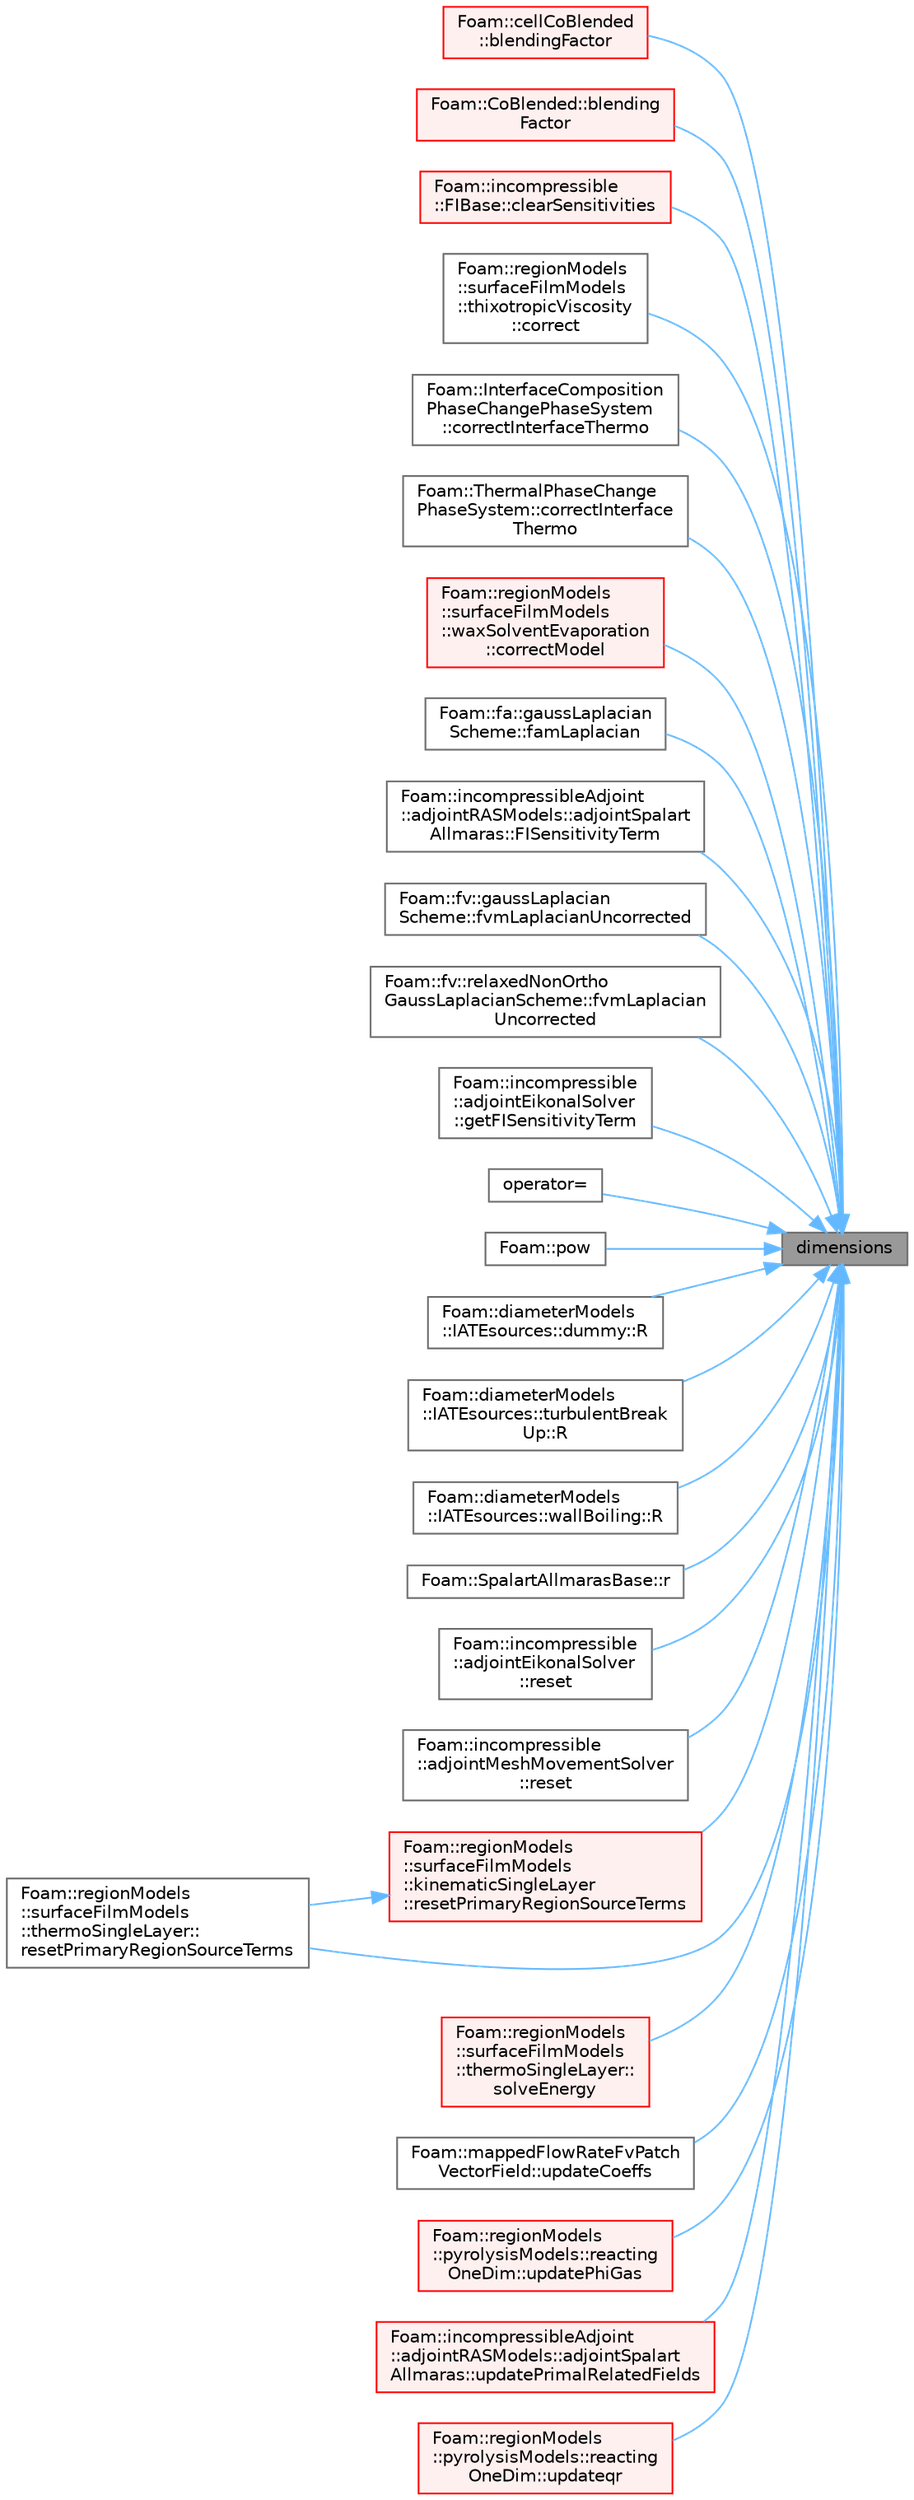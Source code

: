 digraph "dimensions"
{
 // LATEX_PDF_SIZE
  bgcolor="transparent";
  edge [fontname=Helvetica,fontsize=10,labelfontname=Helvetica,labelfontsize=10];
  node [fontname=Helvetica,fontsize=10,shape=box,height=0.2,width=0.4];
  rankdir="RL";
  Node1 [id="Node000001",label="dimensions",height=0.2,width=0.4,color="gray40", fillcolor="grey60", style="filled", fontcolor="black",tooltip=" "];
  Node1 -> Node2 [id="edge1_Node000001_Node000002",dir="back",color="steelblue1",style="solid",tooltip=" "];
  Node2 [id="Node000002",label="Foam::cellCoBlended\l::blendingFactor",height=0.2,width=0.4,color="red", fillcolor="#FFF0F0", style="filled",URL="$classFoam_1_1cellCoBlended.html#ae927af6b3fadd79fc8c5543245d76242",tooltip=" "];
  Node1 -> Node6 [id="edge2_Node000001_Node000006",dir="back",color="steelblue1",style="solid",tooltip=" "];
  Node6 [id="Node000006",label="Foam::CoBlended::blending\lFactor",height=0.2,width=0.4,color="red", fillcolor="#FFF0F0", style="filled",URL="$classFoam_1_1CoBlended.html#ae927af6b3fadd79fc8c5543245d76242",tooltip=" "];
  Node1 -> Node10 [id="edge3_Node000001_Node000010",dir="back",color="steelblue1",style="solid",tooltip=" "];
  Node10 [id="Node000010",label="Foam::incompressible\l::FIBase::clearSensitivities",height=0.2,width=0.4,color="red", fillcolor="#FFF0F0", style="filled",URL="$classFoam_1_1incompressible_1_1FIBase.html#a0b3c4236c3c083bec19fde4d3eec3fb3",tooltip=" "];
  Node1 -> Node13 [id="edge4_Node000001_Node000013",dir="back",color="steelblue1",style="solid",tooltip=" "];
  Node13 [id="Node000013",label="Foam::regionModels\l::surfaceFilmModels\l::thixotropicViscosity\l::correct",height=0.2,width=0.4,color="grey40", fillcolor="white", style="filled",URL="$classFoam_1_1regionModels_1_1surfaceFilmModels_1_1thixotropicViscosity.html#a2e639533765b4cde1bd3d0f0c528aa6c",tooltip=" "];
  Node1 -> Node14 [id="edge5_Node000001_Node000014",dir="back",color="steelblue1",style="solid",tooltip=" "];
  Node14 [id="Node000014",label="Foam::InterfaceComposition\lPhaseChangePhaseSystem\l::correctInterfaceThermo",height=0.2,width=0.4,color="grey40", fillcolor="white", style="filled",URL="$classFoam_1_1InterfaceCompositionPhaseChangePhaseSystem.html#a49acbe6bbfb8665ce4c3fdc7e52d385b",tooltip=" "];
  Node1 -> Node15 [id="edge6_Node000001_Node000015",dir="back",color="steelblue1",style="solid",tooltip=" "];
  Node15 [id="Node000015",label="Foam::ThermalPhaseChange\lPhaseSystem::correctInterface\lThermo",height=0.2,width=0.4,color="grey40", fillcolor="white", style="filled",URL="$classFoam_1_1ThermalPhaseChangePhaseSystem.html#a49acbe6bbfb8665ce4c3fdc7e52d385b",tooltip=" "];
  Node1 -> Node16 [id="edge7_Node000001_Node000016",dir="back",color="steelblue1",style="solid",tooltip=" "];
  Node16 [id="Node000016",label="Foam::regionModels\l::surfaceFilmModels\l::waxSolventEvaporation\l::correctModel",height=0.2,width=0.4,color="red", fillcolor="#FFF0F0", style="filled",URL="$classFoam_1_1regionModels_1_1surfaceFilmModels_1_1waxSolventEvaporation.html#ad70252c595d48bdc083892ea080a8885",tooltip=" "];
  Node1 -> Node18 [id="edge8_Node000001_Node000018",dir="back",color="steelblue1",style="solid",tooltip=" "];
  Node18 [id="Node000018",label="Foam::fa::gaussLaplacian\lScheme::famLaplacian",height=0.2,width=0.4,color="grey40", fillcolor="white", style="filled",URL="$classFoam_1_1fa_1_1gaussLaplacianScheme.html#aa510c1ff0c3aaed2f0d1c9eb1c22efa0",tooltip=" "];
  Node1 -> Node19 [id="edge9_Node000001_Node000019",dir="back",color="steelblue1",style="solid",tooltip=" "];
  Node19 [id="Node000019",label="Foam::incompressibleAdjoint\l::adjointRASModels::adjointSpalart\lAllmaras::FISensitivityTerm",height=0.2,width=0.4,color="grey40", fillcolor="white", style="filled",URL="$classFoam_1_1incompressibleAdjoint_1_1adjointRASModels_1_1adjointSpalartAllmaras.html#a0bab0b8eba8a6c1d833a0d962ae7cd8a",tooltip=" "];
  Node1 -> Node20 [id="edge10_Node000001_Node000020",dir="back",color="steelblue1",style="solid",tooltip=" "];
  Node20 [id="Node000020",label="Foam::fv::gaussLaplacian\lScheme::fvmLaplacianUncorrected",height=0.2,width=0.4,color="grey40", fillcolor="white", style="filled",URL="$classFoam_1_1fv_1_1gaussLaplacianScheme.html#ae2bfcc390fd0fe8c037f248421cbb5ec",tooltip=" "];
  Node1 -> Node21 [id="edge11_Node000001_Node000021",dir="back",color="steelblue1",style="solid",tooltip=" "];
  Node21 [id="Node000021",label="Foam::fv::relaxedNonOrtho\lGaussLaplacianScheme::fvmLaplacian\lUncorrected",height=0.2,width=0.4,color="grey40", fillcolor="white", style="filled",URL="$classFoam_1_1fv_1_1relaxedNonOrthoGaussLaplacianScheme.html#ae2bfcc390fd0fe8c037f248421cbb5ec",tooltip=" "];
  Node1 -> Node22 [id="edge12_Node000001_Node000022",dir="back",color="steelblue1",style="solid",tooltip=" "];
  Node22 [id="Node000022",label="Foam::incompressible\l::adjointEikonalSolver\l::getFISensitivityTerm",height=0.2,width=0.4,color="grey40", fillcolor="white", style="filled",URL="$classFoam_1_1incompressible_1_1adjointEikonalSolver.html#a9bdcf730e719b5df1ae7a9f3f79f57cd",tooltip=" "];
  Node1 -> Node23 [id="edge13_Node000001_Node000023",dir="back",color="steelblue1",style="solid",tooltip=" "];
  Node23 [id="Node000023",label="operator=",height=0.2,width=0.4,color="grey40", fillcolor="white", style="filled",URL="$classFoam_1_1DimensionedField.html#a1f123c6c16d55cd494e8e0a2e55148ff",tooltip=" "];
  Node1 -> Node24 [id="edge14_Node000001_Node000024",dir="back",color="steelblue1",style="solid",tooltip=" "];
  Node24 [id="Node000024",label="Foam::pow",height=0.2,width=0.4,color="grey40", fillcolor="white", style="filled",URL="$namespaceFoam.html#ae55f3640d577632f22ccc5d0c9bcc5b8",tooltip=" "];
  Node1 -> Node25 [id="edge15_Node000001_Node000025",dir="back",color="steelblue1",style="solid",tooltip=" "];
  Node25 [id="Node000025",label="Foam::diameterModels\l::IATEsources::dummy::R",height=0.2,width=0.4,color="grey40", fillcolor="white", style="filled",URL="$classFoam_1_1diameterModels_1_1IATEsources_1_1dummy.html#ae775dea4b3261d3719ead5a907bba9cf",tooltip=" "];
  Node1 -> Node26 [id="edge16_Node000001_Node000026",dir="back",color="steelblue1",style="solid",tooltip=" "];
  Node26 [id="Node000026",label="Foam::diameterModels\l::IATEsources::turbulentBreak\lUp::R",height=0.2,width=0.4,color="grey40", fillcolor="white", style="filled",URL="$classFoam_1_1diameterModels_1_1IATEsources_1_1turbulentBreakUp.html#ae775dea4b3261d3719ead5a907bba9cf",tooltip=" "];
  Node1 -> Node27 [id="edge17_Node000001_Node000027",dir="back",color="steelblue1",style="solid",tooltip=" "];
  Node27 [id="Node000027",label="Foam::diameterModels\l::IATEsources::wallBoiling::R",height=0.2,width=0.4,color="grey40", fillcolor="white", style="filled",URL="$classFoam_1_1diameterModels_1_1IATEsources_1_1wallBoiling.html#ae775dea4b3261d3719ead5a907bba9cf",tooltip=" "];
  Node1 -> Node28 [id="edge18_Node000001_Node000028",dir="back",color="steelblue1",style="solid",tooltip=" "];
  Node28 [id="Node000028",label="Foam::SpalartAllmarasBase::r",height=0.2,width=0.4,color="grey40", fillcolor="white", style="filled",URL="$classFoam_1_1SpalartAllmarasBase.html#ab3ccaa7395b2916c6899f26de7b168f4",tooltip=" "];
  Node1 -> Node29 [id="edge19_Node000001_Node000029",dir="back",color="steelblue1",style="solid",tooltip=" "];
  Node29 [id="Node000029",label="Foam::incompressible\l::adjointEikonalSolver\l::reset",height=0.2,width=0.4,color="grey40", fillcolor="white", style="filled",URL="$classFoam_1_1incompressible_1_1adjointEikonalSolver.html#ad20897c5c8bd47f5d4005989bead0e55",tooltip=" "];
  Node1 -> Node30 [id="edge20_Node000001_Node000030",dir="back",color="steelblue1",style="solid",tooltip=" "];
  Node30 [id="Node000030",label="Foam::incompressible\l::adjointMeshMovementSolver\l::reset",height=0.2,width=0.4,color="grey40", fillcolor="white", style="filled",URL="$classFoam_1_1incompressible_1_1adjointMeshMovementSolver.html#ad20897c5c8bd47f5d4005989bead0e55",tooltip=" "];
  Node1 -> Node31 [id="edge21_Node000001_Node000031",dir="back",color="steelblue1",style="solid",tooltip=" "];
  Node31 [id="Node000031",label="Foam::regionModels\l::surfaceFilmModels\l::kinematicSingleLayer\l::resetPrimaryRegionSourceTerms",height=0.2,width=0.4,color="red", fillcolor="#FFF0F0", style="filled",URL="$classFoam_1_1regionModels_1_1surfaceFilmModels_1_1kinematicSingleLayer.html#a87c56fa3d2e083a739f03851617c8bf1",tooltip=" "];
  Node31 -> Node33 [id="edge22_Node000031_Node000033",dir="back",color="steelblue1",style="solid",tooltip=" "];
  Node33 [id="Node000033",label="Foam::regionModels\l::surfaceFilmModels\l::thermoSingleLayer::\lresetPrimaryRegionSourceTerms",height=0.2,width=0.4,color="grey40", fillcolor="white", style="filled",URL="$classFoam_1_1regionModels_1_1surfaceFilmModels_1_1thermoSingleLayer.html#a87c56fa3d2e083a739f03851617c8bf1",tooltip=" "];
  Node1 -> Node33 [id="edge23_Node000001_Node000033",dir="back",color="steelblue1",style="solid",tooltip=" "];
  Node1 -> Node34 [id="edge24_Node000001_Node000034",dir="back",color="steelblue1",style="solid",tooltip=" "];
  Node34 [id="Node000034",label="Foam::regionModels\l::surfaceFilmModels\l::thermoSingleLayer::\lsolveEnergy",height=0.2,width=0.4,color="red", fillcolor="#FFF0F0", style="filled",URL="$classFoam_1_1regionModels_1_1surfaceFilmModels_1_1thermoSingleLayer.html#a533e6e7fb2c00cd976a89d545355000c",tooltip=" "];
  Node1 -> Node36 [id="edge25_Node000001_Node000036",dir="back",color="steelblue1",style="solid",tooltip=" "];
  Node36 [id="Node000036",label="Foam::mappedFlowRateFvPatch\lVectorField::updateCoeffs",height=0.2,width=0.4,color="grey40", fillcolor="white", style="filled",URL="$classFoam_1_1mappedFlowRateFvPatchVectorField.html#a7e24eafac629d3733181cd942d4c902f",tooltip=" "];
  Node1 -> Node37 [id="edge26_Node000001_Node000037",dir="back",color="steelblue1",style="solid",tooltip=" "];
  Node37 [id="Node000037",label="Foam::regionModels\l::pyrolysisModels::reacting\lOneDim::updatePhiGas",height=0.2,width=0.4,color="red", fillcolor="#FFF0F0", style="filled",URL="$classFoam_1_1regionModels_1_1pyrolysisModels_1_1reactingOneDim.html#a7929b3edb2e13e93a3e98e85bfd45b43",tooltip=" "];
  Node1 -> Node40 [id="edge27_Node000001_Node000040",dir="back",color="steelblue1",style="solid",tooltip=" "];
  Node40 [id="Node000040",label="Foam::incompressibleAdjoint\l::adjointRASModels::adjointSpalart\lAllmaras::updatePrimalRelatedFields",height=0.2,width=0.4,color="red", fillcolor="#FFF0F0", style="filled",URL="$classFoam_1_1incompressibleAdjoint_1_1adjointRASModels_1_1adjointSpalartAllmaras.html#a4dcce4d3976f413371589fd8db0923ea",tooltip=" "];
  Node1 -> Node43 [id="edge28_Node000001_Node000043",dir="back",color="steelblue1",style="solid",tooltip=" "];
  Node43 [id="Node000043",label="Foam::regionModels\l::pyrolysisModels::reacting\lOneDim::updateqr",height=0.2,width=0.4,color="red", fillcolor="#FFF0F0", style="filled",URL="$classFoam_1_1regionModels_1_1pyrolysisModels_1_1reactingOneDim.html#a33c03cf5e71f6c051ca9764db25dd59a",tooltip=" "];
}
